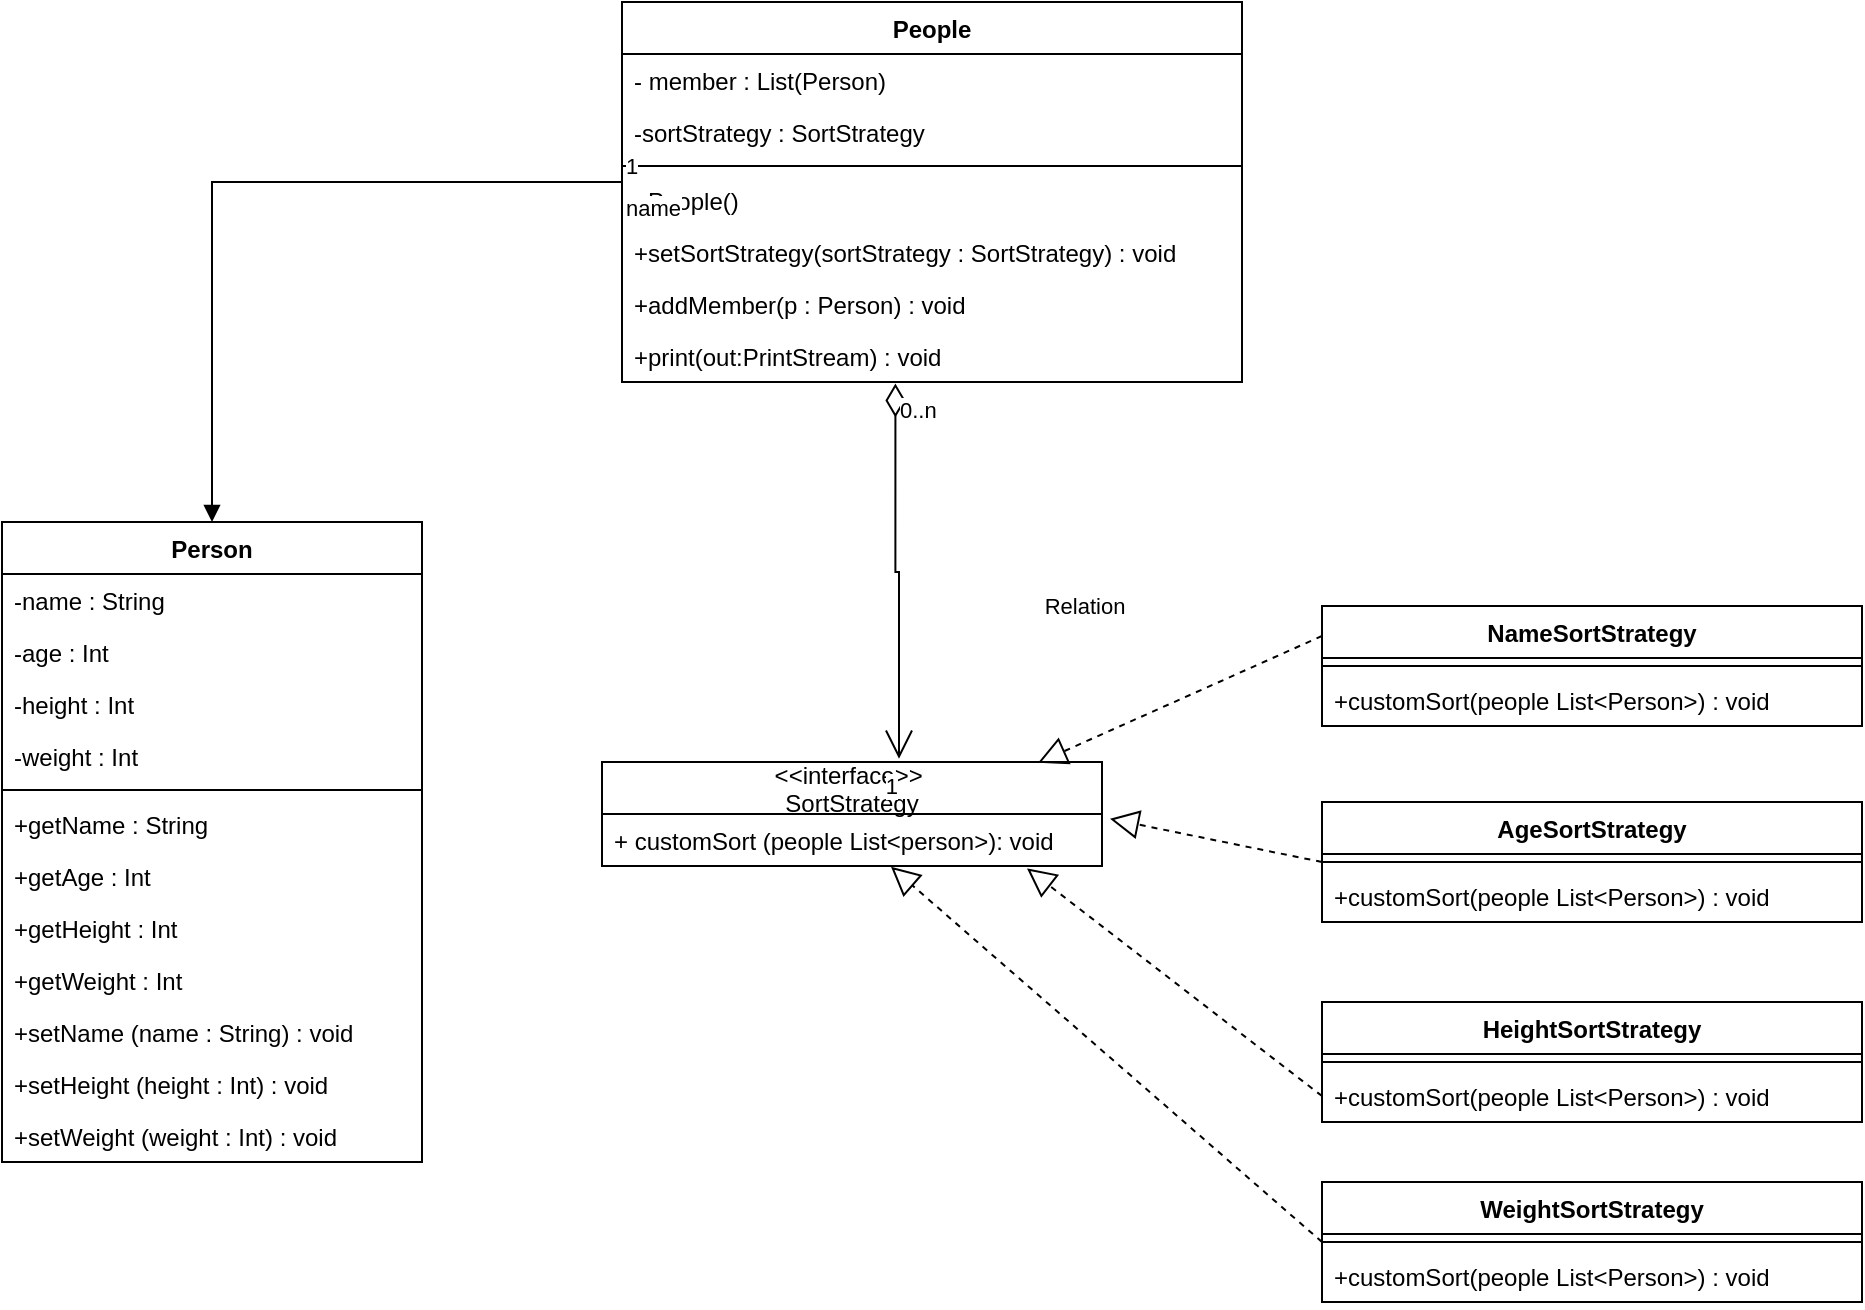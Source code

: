 <mxfile version="17.4.5" type="device"><diagram id="Pq9zo9IutiT_wmlg8Kgr" name="Page-1"><mxGraphModel dx="1038" dy="1716" grid="1" gridSize="10" guides="1" tooltips="1" connect="1" arrows="1" fold="1" page="1" pageScale="1" pageWidth="827" pageHeight="1169" math="0" shadow="0"><root><mxCell id="0"/><mxCell id="1" parent="0"/><mxCell id="W--c0XkATFz0iqko9hZ4-5" value="&lt;&lt;interface&gt;&gt; &#10;SortStrategy" style="swimlane;fontStyle=0;childLayout=stackLayout;horizontal=1;startSize=26;fillColor=none;horizontalStack=0;resizeParent=1;resizeParentMax=0;resizeLast=0;collapsible=1;marginBottom=0;" vertex="1" parent="1"><mxGeometry x="300" y="280" width="250" height="52" as="geometry"><mxRectangle x="340" y="230" width="90" height="26" as="alternateBounds"/></mxGeometry></mxCell><mxCell id="W--c0XkATFz0iqko9hZ4-6" value="+ customSort (people List&lt;person&gt;): void" style="text;strokeColor=none;fillColor=none;align=left;verticalAlign=top;spacingLeft=4;spacingRight=4;overflow=hidden;rotatable=0;points=[[0,0.5],[1,0.5]];portConstraint=eastwest;" vertex="1" parent="W--c0XkATFz0iqko9hZ4-5"><mxGeometry y="26" width="250" height="26" as="geometry"/></mxCell><mxCell id="W--c0XkATFz0iqko9hZ4-13" value="People" style="swimlane;fontStyle=1;align=center;verticalAlign=top;childLayout=stackLayout;horizontal=1;startSize=26;horizontalStack=0;resizeParent=1;resizeParentMax=0;resizeLast=0;collapsible=1;marginBottom=0;" vertex="1" parent="1"><mxGeometry x="310" y="-100" width="310" height="190" as="geometry"/></mxCell><mxCell id="W--c0XkATFz0iqko9hZ4-14" value="- member : List(Person)" style="text;strokeColor=none;fillColor=none;align=left;verticalAlign=top;spacingLeft=4;spacingRight=4;overflow=hidden;rotatable=0;points=[[0,0.5],[1,0.5]];portConstraint=eastwest;" vertex="1" parent="W--c0XkATFz0iqko9hZ4-13"><mxGeometry y="26" width="310" height="26" as="geometry"/></mxCell><mxCell id="W--c0XkATFz0iqko9hZ4-17" value="-sortStrategy : SortStrategy" style="text;strokeColor=none;fillColor=none;align=left;verticalAlign=top;spacingLeft=4;spacingRight=4;overflow=hidden;rotatable=0;points=[[0,0.5],[1,0.5]];portConstraint=eastwest;" vertex="1" parent="W--c0XkATFz0iqko9hZ4-13"><mxGeometry y="52" width="310" height="26" as="geometry"/></mxCell><mxCell id="W--c0XkATFz0iqko9hZ4-15" value="" style="line;strokeWidth=1;fillColor=none;align=left;verticalAlign=middle;spacingTop=-1;spacingLeft=3;spacingRight=3;rotatable=0;labelPosition=right;points=[];portConstraint=eastwest;" vertex="1" parent="W--c0XkATFz0iqko9hZ4-13"><mxGeometry y="78" width="310" height="8" as="geometry"/></mxCell><mxCell id="W--c0XkATFz0iqko9hZ4-16" value="+People()" style="text;strokeColor=none;fillColor=none;align=left;verticalAlign=top;spacingLeft=4;spacingRight=4;overflow=hidden;rotatable=0;points=[[0,0.5],[1,0.5]];portConstraint=eastwest;" vertex="1" parent="W--c0XkATFz0iqko9hZ4-13"><mxGeometry y="86" width="310" height="26" as="geometry"/></mxCell><mxCell id="W--c0XkATFz0iqko9hZ4-18" value="+setSortStrategy(sortStrategy : SortStrategy) : void" style="text;strokeColor=none;fillColor=none;align=left;verticalAlign=top;spacingLeft=4;spacingRight=4;overflow=hidden;rotatable=0;points=[[0,0.5],[1,0.5]];portConstraint=eastwest;" vertex="1" parent="W--c0XkATFz0iqko9hZ4-13"><mxGeometry y="112" width="310" height="26" as="geometry"/></mxCell><mxCell id="W--c0XkATFz0iqko9hZ4-19" value="+addMember(p : Person) : void" style="text;strokeColor=none;fillColor=none;align=left;verticalAlign=top;spacingLeft=4;spacingRight=4;overflow=hidden;rotatable=0;points=[[0,0.5],[1,0.5]];portConstraint=eastwest;" vertex="1" parent="W--c0XkATFz0iqko9hZ4-13"><mxGeometry y="138" width="310" height="26" as="geometry"/></mxCell><mxCell id="W--c0XkATFz0iqko9hZ4-20" value="+print(out:PrintStream) : void" style="text;strokeColor=none;fillColor=none;align=left;verticalAlign=top;spacingLeft=4;spacingRight=4;overflow=hidden;rotatable=0;points=[[0,0.5],[1,0.5]];portConstraint=eastwest;" vertex="1" parent="W--c0XkATFz0iqko9hZ4-13"><mxGeometry y="164" width="310" height="26" as="geometry"/></mxCell><mxCell id="W--c0XkATFz0iqko9hZ4-21" value="Person" style="swimlane;fontStyle=1;align=center;verticalAlign=top;childLayout=stackLayout;horizontal=1;startSize=26;horizontalStack=0;resizeParent=1;resizeParentMax=0;resizeLast=0;collapsible=1;marginBottom=0;" vertex="1" parent="1"><mxGeometry y="160" width="210" height="320" as="geometry"/></mxCell><mxCell id="W--c0XkATFz0iqko9hZ4-22" value="-name : String" style="text;strokeColor=none;fillColor=none;align=left;verticalAlign=top;spacingLeft=4;spacingRight=4;overflow=hidden;rotatable=0;points=[[0,0.5],[1,0.5]];portConstraint=eastwest;" vertex="1" parent="W--c0XkATFz0iqko9hZ4-21"><mxGeometry y="26" width="210" height="26" as="geometry"/></mxCell><mxCell id="W--c0XkATFz0iqko9hZ4-25" value="-age : Int" style="text;strokeColor=none;fillColor=none;align=left;verticalAlign=top;spacingLeft=4;spacingRight=4;overflow=hidden;rotatable=0;points=[[0,0.5],[1,0.5]];portConstraint=eastwest;" vertex="1" parent="W--c0XkATFz0iqko9hZ4-21"><mxGeometry y="52" width="210" height="26" as="geometry"/></mxCell><mxCell id="W--c0XkATFz0iqko9hZ4-26" value="-height : Int" style="text;strokeColor=none;fillColor=none;align=left;verticalAlign=top;spacingLeft=4;spacingRight=4;overflow=hidden;rotatable=0;points=[[0,0.5],[1,0.5]];portConstraint=eastwest;" vertex="1" parent="W--c0XkATFz0iqko9hZ4-21"><mxGeometry y="78" width="210" height="26" as="geometry"/></mxCell><mxCell id="W--c0XkATFz0iqko9hZ4-27" value="-weight : Int" style="text;strokeColor=none;fillColor=none;align=left;verticalAlign=top;spacingLeft=4;spacingRight=4;overflow=hidden;rotatable=0;points=[[0,0.5],[1,0.5]];portConstraint=eastwest;" vertex="1" parent="W--c0XkATFz0iqko9hZ4-21"><mxGeometry y="104" width="210" height="26" as="geometry"/></mxCell><mxCell id="W--c0XkATFz0iqko9hZ4-23" value="" style="line;strokeWidth=1;fillColor=none;align=left;verticalAlign=middle;spacingTop=-1;spacingLeft=3;spacingRight=3;rotatable=0;labelPosition=right;points=[];portConstraint=eastwest;" vertex="1" parent="W--c0XkATFz0iqko9hZ4-21"><mxGeometry y="130" width="210" height="8" as="geometry"/></mxCell><mxCell id="W--c0XkATFz0iqko9hZ4-24" value="+getName : String" style="text;strokeColor=none;fillColor=none;align=left;verticalAlign=top;spacingLeft=4;spacingRight=4;overflow=hidden;rotatable=0;points=[[0,0.5],[1,0.5]];portConstraint=eastwest;" vertex="1" parent="W--c0XkATFz0iqko9hZ4-21"><mxGeometry y="138" width="210" height="26" as="geometry"/></mxCell><mxCell id="W--c0XkATFz0iqko9hZ4-28" value="+getAge : Int" style="text;strokeColor=none;fillColor=none;align=left;verticalAlign=top;spacingLeft=4;spacingRight=4;overflow=hidden;rotatable=0;points=[[0,0.5],[1,0.5]];portConstraint=eastwest;" vertex="1" parent="W--c0XkATFz0iqko9hZ4-21"><mxGeometry y="164" width="210" height="26" as="geometry"/></mxCell><mxCell id="W--c0XkATFz0iqko9hZ4-29" value="+getHeight : Int" style="text;strokeColor=none;fillColor=none;align=left;verticalAlign=top;spacingLeft=4;spacingRight=4;overflow=hidden;rotatable=0;points=[[0,0.5],[1,0.5]];portConstraint=eastwest;" vertex="1" parent="W--c0XkATFz0iqko9hZ4-21"><mxGeometry y="190" width="210" height="26" as="geometry"/></mxCell><mxCell id="W--c0XkATFz0iqko9hZ4-30" value="+getWeight : Int" style="text;strokeColor=none;fillColor=none;align=left;verticalAlign=top;spacingLeft=4;spacingRight=4;overflow=hidden;rotatable=0;points=[[0,0.5],[1,0.5]];portConstraint=eastwest;" vertex="1" parent="W--c0XkATFz0iqko9hZ4-21"><mxGeometry y="216" width="210" height="26" as="geometry"/></mxCell><mxCell id="W--c0XkATFz0iqko9hZ4-31" value="+setName (name : String) : void" style="text;strokeColor=none;fillColor=none;align=left;verticalAlign=top;spacingLeft=4;spacingRight=4;overflow=hidden;rotatable=0;points=[[0,0.5],[1,0.5]];portConstraint=eastwest;" vertex="1" parent="W--c0XkATFz0iqko9hZ4-21"><mxGeometry y="242" width="210" height="26" as="geometry"/></mxCell><mxCell id="W--c0XkATFz0iqko9hZ4-32" value="+setHeight (height : Int) : void" style="text;strokeColor=none;fillColor=none;align=left;verticalAlign=top;spacingLeft=4;spacingRight=4;overflow=hidden;rotatable=0;points=[[0,0.5],[1,0.5]];portConstraint=eastwest;" vertex="1" parent="W--c0XkATFz0iqko9hZ4-21"><mxGeometry y="268" width="210" height="26" as="geometry"/></mxCell><mxCell id="W--c0XkATFz0iqko9hZ4-33" value="+setWeight (weight : Int) : void" style="text;strokeColor=none;fillColor=none;align=left;verticalAlign=top;spacingLeft=4;spacingRight=4;overflow=hidden;rotatable=0;points=[[0,0.5],[1,0.5]];portConstraint=eastwest;" vertex="1" parent="W--c0XkATFz0iqko9hZ4-21"><mxGeometry y="294" width="210" height="26" as="geometry"/></mxCell><mxCell id="W--c0XkATFz0iqko9hZ4-42" value="NameSortStrategy" style="swimlane;fontStyle=1;align=center;verticalAlign=top;childLayout=stackLayout;horizontal=1;startSize=26;horizontalStack=0;resizeParent=1;resizeParentMax=0;resizeLast=0;collapsible=1;marginBottom=0;" vertex="1" parent="1"><mxGeometry x="660" y="202" width="270" height="60" as="geometry"/></mxCell><mxCell id="W--c0XkATFz0iqko9hZ4-44" value="" style="line;strokeWidth=1;fillColor=none;align=left;verticalAlign=middle;spacingTop=-1;spacingLeft=3;spacingRight=3;rotatable=0;labelPosition=right;points=[];portConstraint=eastwest;" vertex="1" parent="W--c0XkATFz0iqko9hZ4-42"><mxGeometry y="26" width="270" height="8" as="geometry"/></mxCell><mxCell id="W--c0XkATFz0iqko9hZ4-45" value="+customSort(people List&lt;Person&gt;) : void" style="text;strokeColor=none;fillColor=none;align=left;verticalAlign=top;spacingLeft=4;spacingRight=4;overflow=hidden;rotatable=0;points=[[0,0.5],[1,0.5]];portConstraint=eastwest;" vertex="1" parent="W--c0XkATFz0iqko9hZ4-42"><mxGeometry y="34" width="270" height="26" as="geometry"/></mxCell><mxCell id="W--c0XkATFz0iqko9hZ4-46" value="AgeSortStrategy" style="swimlane;fontStyle=1;align=center;verticalAlign=top;childLayout=stackLayout;horizontal=1;startSize=26;horizontalStack=0;resizeParent=1;resizeParentMax=0;resizeLast=0;collapsible=1;marginBottom=0;" vertex="1" parent="1"><mxGeometry x="660" y="300" width="270" height="60" as="geometry"/></mxCell><mxCell id="W--c0XkATFz0iqko9hZ4-47" value="" style="line;strokeWidth=1;fillColor=none;align=left;verticalAlign=middle;spacingTop=-1;spacingLeft=3;spacingRight=3;rotatable=0;labelPosition=right;points=[];portConstraint=eastwest;" vertex="1" parent="W--c0XkATFz0iqko9hZ4-46"><mxGeometry y="26" width="270" height="8" as="geometry"/></mxCell><mxCell id="W--c0XkATFz0iqko9hZ4-48" value="+customSort(people List&lt;Person&gt;) : void" style="text;strokeColor=none;fillColor=none;align=left;verticalAlign=top;spacingLeft=4;spacingRight=4;overflow=hidden;rotatable=0;points=[[0,0.5],[1,0.5]];portConstraint=eastwest;" vertex="1" parent="W--c0XkATFz0iqko9hZ4-46"><mxGeometry y="34" width="270" height="26" as="geometry"/></mxCell><mxCell id="W--c0XkATFz0iqko9hZ4-49" value="HeightSortStrategy" style="swimlane;fontStyle=1;align=center;verticalAlign=top;childLayout=stackLayout;horizontal=1;startSize=26;horizontalStack=0;resizeParent=1;resizeParentMax=0;resizeLast=0;collapsible=1;marginBottom=0;" vertex="1" parent="1"><mxGeometry x="660" y="400" width="270" height="60" as="geometry"/></mxCell><mxCell id="W--c0XkATFz0iqko9hZ4-50" value="" style="line;strokeWidth=1;fillColor=none;align=left;verticalAlign=middle;spacingTop=-1;spacingLeft=3;spacingRight=3;rotatable=0;labelPosition=right;points=[];portConstraint=eastwest;" vertex="1" parent="W--c0XkATFz0iqko9hZ4-49"><mxGeometry y="26" width="270" height="8" as="geometry"/></mxCell><mxCell id="W--c0XkATFz0iqko9hZ4-51" value="+customSort(people List&lt;Person&gt;) : void" style="text;strokeColor=none;fillColor=none;align=left;verticalAlign=top;spacingLeft=4;spacingRight=4;overflow=hidden;rotatable=0;points=[[0,0.5],[1,0.5]];portConstraint=eastwest;" vertex="1" parent="W--c0XkATFz0iqko9hZ4-49"><mxGeometry y="34" width="270" height="26" as="geometry"/></mxCell><mxCell id="W--c0XkATFz0iqko9hZ4-52" value="WeightSortStrategy" style="swimlane;fontStyle=1;align=center;verticalAlign=top;childLayout=stackLayout;horizontal=1;startSize=26;horizontalStack=0;resizeParent=1;resizeParentMax=0;resizeLast=0;collapsible=1;marginBottom=0;" vertex="1" parent="1"><mxGeometry x="660" y="490" width="270" height="60" as="geometry"/></mxCell><mxCell id="W--c0XkATFz0iqko9hZ4-53" value="" style="line;strokeWidth=1;fillColor=none;align=left;verticalAlign=middle;spacingTop=-1;spacingLeft=3;spacingRight=3;rotatable=0;labelPosition=right;points=[];portConstraint=eastwest;" vertex="1" parent="W--c0XkATFz0iqko9hZ4-52"><mxGeometry y="26" width="270" height="8" as="geometry"/></mxCell><mxCell id="W--c0XkATFz0iqko9hZ4-54" value="+customSort(people List&lt;Person&gt;) : void" style="text;strokeColor=none;fillColor=none;align=left;verticalAlign=top;spacingLeft=4;spacingRight=4;overflow=hidden;rotatable=0;points=[[0,0.5],[1,0.5]];portConstraint=eastwest;" vertex="1" parent="W--c0XkATFz0iqko9hZ4-52"><mxGeometry y="34" width="270" height="26" as="geometry"/></mxCell><mxCell id="W--c0XkATFz0iqko9hZ4-55" value="name" style="endArrow=block;endFill=1;html=1;edgeStyle=orthogonalEdgeStyle;align=left;verticalAlign=top;rounded=0;exitX=0;exitY=0.154;exitDx=0;exitDy=0;exitPerimeter=0;" edge="1" parent="1" source="W--c0XkATFz0iqko9hZ4-16" target="W--c0XkATFz0iqko9hZ4-21"><mxGeometry x="-1" relative="1" as="geometry"><mxPoint x="80" y="50" as="sourcePoint"/><mxPoint x="240" y="50" as="targetPoint"/></mxGeometry></mxCell><mxCell id="W--c0XkATFz0iqko9hZ4-56" value="1" style="edgeLabel;resizable=0;html=1;align=left;verticalAlign=bottom;" connectable="0" vertex="1" parent="W--c0XkATFz0iqko9hZ4-55"><mxGeometry x="-1" relative="1" as="geometry"/></mxCell><mxCell id="W--c0XkATFz0iqko9hZ4-57" value="Relation" style="endArrow=open;html=1;endSize=12;startArrow=diamondThin;startSize=14;startFill=0;edgeStyle=orthogonalEdgeStyle;rounded=0;exitX=0.441;exitY=1.031;exitDx=0;exitDy=0;exitPerimeter=0;entryX=0.594;entryY=-0.031;entryDx=0;entryDy=0;entryPerimeter=0;" edge="1" parent="1" source="W--c0XkATFz0iqko9hZ4-20" target="W--c0XkATFz0iqko9hZ4-5"><mxGeometry x="0.189" y="92" relative="1" as="geometry"><mxPoint x="370" y="270" as="sourcePoint"/><mxPoint x="530" y="270" as="targetPoint"/><mxPoint as="offset"/></mxGeometry></mxCell><mxCell id="W--c0XkATFz0iqko9hZ4-58" value="0..n" style="edgeLabel;resizable=0;html=1;align=left;verticalAlign=top;" connectable="0" vertex="1" parent="W--c0XkATFz0iqko9hZ4-57"><mxGeometry x="-1" relative="1" as="geometry"/></mxCell><mxCell id="W--c0XkATFz0iqko9hZ4-59" value="1" style="edgeLabel;resizable=0;html=1;align=right;verticalAlign=top;" connectable="0" vertex="1" parent="W--c0XkATFz0iqko9hZ4-57"><mxGeometry x="1" relative="1" as="geometry"/></mxCell><mxCell id="W--c0XkATFz0iqko9hZ4-60" value="" style="endArrow=block;dashed=1;endFill=0;endSize=12;html=1;rounded=0;exitX=0;exitY=0.25;exitDx=0;exitDy=0;entryX=0.872;entryY=0.008;entryDx=0;entryDy=0;entryPerimeter=0;" edge="1" parent="1" source="W--c0XkATFz0iqko9hZ4-42" target="W--c0XkATFz0iqko9hZ4-5"><mxGeometry width="160" relative="1" as="geometry"><mxPoint x="370" y="270" as="sourcePoint"/><mxPoint x="530" y="270" as="targetPoint"/></mxGeometry></mxCell><mxCell id="W--c0XkATFz0iqko9hZ4-61" value="" style="endArrow=block;dashed=1;endFill=0;endSize=12;html=1;rounded=0;exitX=0;exitY=0.5;exitDx=0;exitDy=0;entryX=1.016;entryY=0.092;entryDx=0;entryDy=0;entryPerimeter=0;" edge="1" parent="1" source="W--c0XkATFz0iqko9hZ4-46" target="W--c0XkATFz0iqko9hZ4-6"><mxGeometry width="160" relative="1" as="geometry"><mxPoint x="370" y="350" as="sourcePoint"/><mxPoint x="530" y="350" as="targetPoint"/></mxGeometry></mxCell><mxCell id="W--c0XkATFz0iqko9hZ4-62" value="" style="endArrow=block;dashed=1;endFill=0;endSize=12;html=1;rounded=0;entryX=0.85;entryY=1.046;entryDx=0;entryDy=0;entryPerimeter=0;exitX=0;exitY=0.5;exitDx=0;exitDy=0;" edge="1" parent="1" source="W--c0XkATFz0iqko9hZ4-51" target="W--c0XkATFz0iqko9hZ4-6"><mxGeometry width="160" relative="1" as="geometry"><mxPoint x="650" y="430" as="sourcePoint"/><mxPoint x="510" y="360" as="targetPoint"/></mxGeometry></mxCell><mxCell id="W--c0XkATFz0iqko9hZ4-63" value="" style="endArrow=block;dashed=1;endFill=0;endSize=12;html=1;rounded=0;exitX=0;exitY=-0.154;exitDx=0;exitDy=0;exitPerimeter=0;entryX=0.578;entryY=1.015;entryDx=0;entryDy=0;entryPerimeter=0;" edge="1" parent="1" source="W--c0XkATFz0iqko9hZ4-54" target="W--c0XkATFz0iqko9hZ4-6"><mxGeometry width="160" relative="1" as="geometry"><mxPoint x="370" y="350" as="sourcePoint"/><mxPoint x="530" y="350" as="targetPoint"/></mxGeometry></mxCell></root></mxGraphModel></diagram></mxfile>